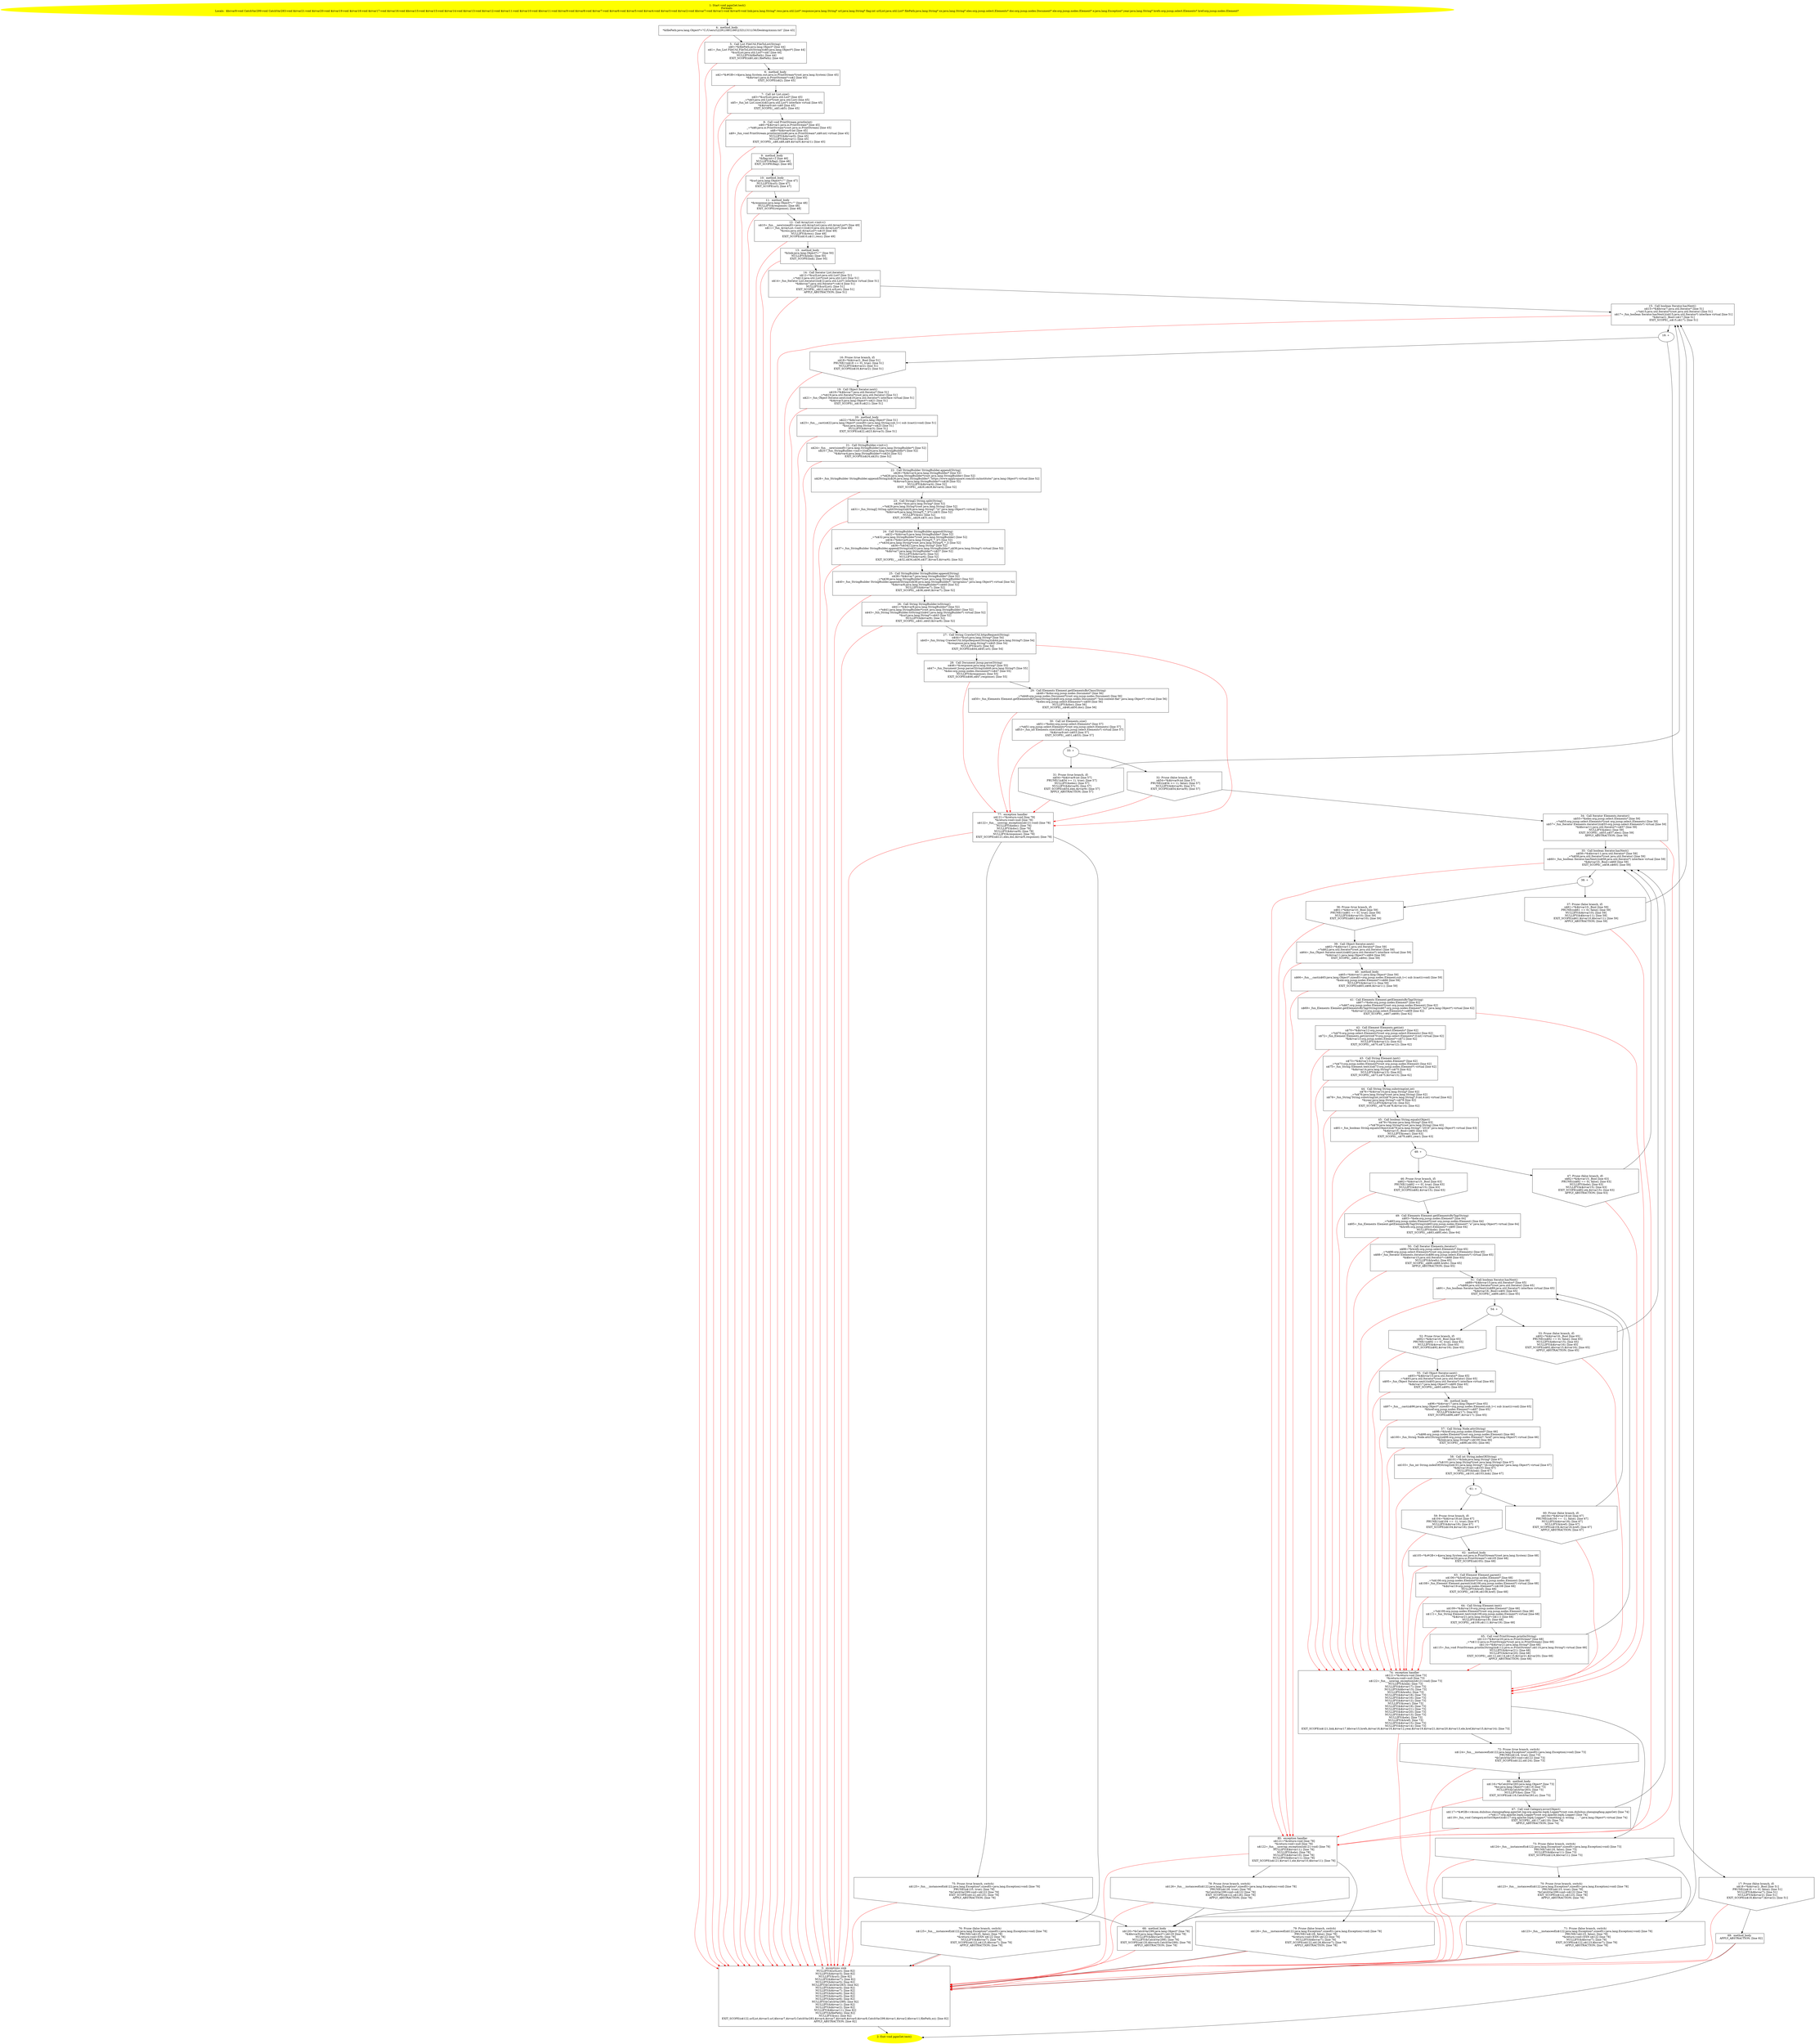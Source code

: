 /* @generated */
digraph cfg {
"com.dulishuo.shenqingfang.pgmGet.test():void.bab3359b21c438870ae4c8105007fd59_1" [label="1: Start void pgmGet.test()\nFormals: \nLocals:  $bcvar9:void CatchVar299:void CatchVar283:void $irvar21:void $irvar20:void $irvar19:void $irvar18:void $irvar17:void $irvar16:void $bcvar15:void $irvar15:void $irvar14:void $irvar13:void $irvar12:void $irvar11:void $irvar10:void $bcvar11:void $irvar9:void $irvar8:void $irvar7:void $irvar6:void $irvar5:void $irvar4:void $irvar3:void $irvar2:void $bcvar7:void $irvar1:void $irvar0:void link:java.lang.String* ress:java.util.List* response:java.lang.String* url:java.lang.String* flag:int urlList:java.util.List* filePath:java.lang.String* xx:java.lang.String* eles:org.jsoup.select.Elements* doc:org.jsoup.nodes.Document* ele:org.jsoup.nodes.Element* e:java.lang.Exception* year:java.lang.String* hrefs:org.jsoup.select.Elements* href:org.jsoup.nodes.Element* \n  " color=yellow style=filled]
	

	 "com.dulishuo.shenqingfang.pgmGet.test():void.bab3359b21c438870ae4c8105007fd59_1" -> "com.dulishuo.shenqingfang.pgmGet.test():void.bab3359b21c438870ae4c8105007fd59_4" ;
"com.dulishuo.shenqingfang.pgmGet.test():void.bab3359b21c438870ae4c8105007fd59_2" [label="2: Exit void pgmGet.test() \n  " color=yellow style=filled]
	

"com.dulishuo.shenqingfang.pgmGet.test():void.bab3359b21c438870ae4c8105007fd59_3" [label="3:  exceptions sink \n   NULLIFY(&urlList); [line 82]\n  NULLIFY(&$irvar3); [line 82]\n  NULLIFY(&url); [line 82]\n  NULLIFY(&$bcvar7); [line 82]\n  NULLIFY(&$irvar5); [line 82]\n  NULLIFY(&CatchVar283); [line 82]\n  NULLIFY(&$irvar4); [line 82]\n  NULLIFY(&$irvar7); [line 82]\n  NULLIFY(&$irvar6); [line 82]\n  NULLIFY(&$irvar0); [line 82]\n  NULLIFY(&$irvar8); [line 82]\n  NULLIFY(&CatchVar299); [line 82]\n  NULLIFY(&$irvar1); [line 82]\n  NULLIFY(&$irvar2); [line 82]\n  NULLIFY(&$bcvar11); [line 82]\n  NULLIFY(&filePath); [line 82]\n  NULLIFY(&xx); [line 82]\n  EXIT_SCOPE(n$122,urlList,$irvar3,url,$bcvar7,$irvar5,CatchVar283,$irvar4,$irvar7,$irvar6,$irvar0,$irvar8,CatchVar299,$irvar1,$irvar2,$bcvar11,filePath,xx); [line 82]\n  APPLY_ABSTRACTION; [line 82]\n " shape="box"]
	

	 "com.dulishuo.shenqingfang.pgmGet.test():void.bab3359b21c438870ae4c8105007fd59_3" -> "com.dulishuo.shenqingfang.pgmGet.test():void.bab3359b21c438870ae4c8105007fd59_2" ;
"com.dulishuo.shenqingfang.pgmGet.test():void.bab3359b21c438870ae4c8105007fd59_4" [label="4:  method_body \n   *&filePath:java.lang.Object*=\"C:/Users/\\\\229\\\\188\\\\186\\\\232\\\\131\\\\156/Desktop/xxxxx.txt\" [line 43]\n " shape="box"]
	

	 "com.dulishuo.shenqingfang.pgmGet.test():void.bab3359b21c438870ae4c8105007fd59_4" -> "com.dulishuo.shenqingfang.pgmGet.test():void.bab3359b21c438870ae4c8105007fd59_5" ;
	 "com.dulishuo.shenqingfang.pgmGet.test():void.bab3359b21c438870ae4c8105007fd59_4" -> "com.dulishuo.shenqingfang.pgmGet.test():void.bab3359b21c438870ae4c8105007fd59_3" [color="red" ];
"com.dulishuo.shenqingfang.pgmGet.test():void.bab3359b21c438870ae4c8105007fd59_5" [label="5:  Call List FileUtil.FileToList(String) \n   n$0=*&filePath:java.lang.Object* [line 44]\n  n$1=_fun_List FileUtil.FileToList(String)(n$0:java.lang.Object*) [line 44]\n  *&urlList:java.util.List*=n$1 [line 44]\n  NULLIFY(&filePath); [line 44]\n  EXIT_SCOPE(n$0,n$1,filePath); [line 44]\n " shape="box"]
	

	 "com.dulishuo.shenqingfang.pgmGet.test():void.bab3359b21c438870ae4c8105007fd59_5" -> "com.dulishuo.shenqingfang.pgmGet.test():void.bab3359b21c438870ae4c8105007fd59_6" ;
	 "com.dulishuo.shenqingfang.pgmGet.test():void.bab3359b21c438870ae4c8105007fd59_5" -> "com.dulishuo.shenqingfang.pgmGet.test():void.bab3359b21c438870ae4c8105007fd59_3" [color="red" ];
"com.dulishuo.shenqingfang.pgmGet.test():void.bab3359b21c438870ae4c8105007fd59_6" [label="6:  method_body \n   n$2=*&#GB<>$java.lang.System.out:java.io.PrintStream*(root java.lang.System) [line 45]\n  *&$irvar1:java.io.PrintStream*=n$2 [line 45]\n  EXIT_SCOPE(n$2); [line 45]\n " shape="box"]
	

	 "com.dulishuo.shenqingfang.pgmGet.test():void.bab3359b21c438870ae4c8105007fd59_6" -> "com.dulishuo.shenqingfang.pgmGet.test():void.bab3359b21c438870ae4c8105007fd59_7" ;
	 "com.dulishuo.shenqingfang.pgmGet.test():void.bab3359b21c438870ae4c8105007fd59_6" -> "com.dulishuo.shenqingfang.pgmGet.test():void.bab3359b21c438870ae4c8105007fd59_3" [color="red" ];
"com.dulishuo.shenqingfang.pgmGet.test():void.bab3359b21c438870ae4c8105007fd59_7" [label="7:  Call int List.size() \n   n$3=*&urlList:java.util.List* [line 45]\n  _=*n$3:java.util.List*(root java.util.List) [line 45]\n  n$5=_fun_int List.size()(n$3:java.util.List*) interface virtual [line 45]\n  *&$irvar0:int=n$5 [line 45]\n  EXIT_SCOPE(_,n$3,n$5); [line 45]\n " shape="box"]
	

	 "com.dulishuo.shenqingfang.pgmGet.test():void.bab3359b21c438870ae4c8105007fd59_7" -> "com.dulishuo.shenqingfang.pgmGet.test():void.bab3359b21c438870ae4c8105007fd59_8" ;
	 "com.dulishuo.shenqingfang.pgmGet.test():void.bab3359b21c438870ae4c8105007fd59_7" -> "com.dulishuo.shenqingfang.pgmGet.test():void.bab3359b21c438870ae4c8105007fd59_3" [color="red" ];
"com.dulishuo.shenqingfang.pgmGet.test():void.bab3359b21c438870ae4c8105007fd59_8" [label="8:  Call void PrintStream.println(int) \n   n$6=*&$irvar1:java.io.PrintStream* [line 45]\n  _=*n$6:java.io.PrintStream*(root java.io.PrintStream) [line 45]\n  n$8=*&$irvar0:int [line 45]\n  n$9=_fun_void PrintStream.println(int)(n$6:java.io.PrintStream*,n$8:int) virtual [line 45]\n  NULLIFY(&$irvar0); [line 45]\n  NULLIFY(&$irvar1); [line 45]\n  EXIT_SCOPE(_,n$6,n$8,n$9,$irvar0,$irvar1); [line 45]\n " shape="box"]
	

	 "com.dulishuo.shenqingfang.pgmGet.test():void.bab3359b21c438870ae4c8105007fd59_8" -> "com.dulishuo.shenqingfang.pgmGet.test():void.bab3359b21c438870ae4c8105007fd59_9" ;
	 "com.dulishuo.shenqingfang.pgmGet.test():void.bab3359b21c438870ae4c8105007fd59_8" -> "com.dulishuo.shenqingfang.pgmGet.test():void.bab3359b21c438870ae4c8105007fd59_3" [color="red" ];
"com.dulishuo.shenqingfang.pgmGet.test():void.bab3359b21c438870ae4c8105007fd59_9" [label="9:  method_body \n   *&flag:int=2 [line 46]\n  NULLIFY(&flag); [line 46]\n  EXIT_SCOPE(flag); [line 46]\n " shape="box"]
	

	 "com.dulishuo.shenqingfang.pgmGet.test():void.bab3359b21c438870ae4c8105007fd59_9" -> "com.dulishuo.shenqingfang.pgmGet.test():void.bab3359b21c438870ae4c8105007fd59_10" ;
	 "com.dulishuo.shenqingfang.pgmGet.test():void.bab3359b21c438870ae4c8105007fd59_9" -> "com.dulishuo.shenqingfang.pgmGet.test():void.bab3359b21c438870ae4c8105007fd59_3" [color="red" ];
"com.dulishuo.shenqingfang.pgmGet.test():void.bab3359b21c438870ae4c8105007fd59_10" [label="10:  method_body \n   *&url:java.lang.Object*=\"\" [line 47]\n  NULLIFY(&url); [line 47]\n  EXIT_SCOPE(url); [line 47]\n " shape="box"]
	

	 "com.dulishuo.shenqingfang.pgmGet.test():void.bab3359b21c438870ae4c8105007fd59_10" -> "com.dulishuo.shenqingfang.pgmGet.test():void.bab3359b21c438870ae4c8105007fd59_11" ;
	 "com.dulishuo.shenqingfang.pgmGet.test():void.bab3359b21c438870ae4c8105007fd59_10" -> "com.dulishuo.shenqingfang.pgmGet.test():void.bab3359b21c438870ae4c8105007fd59_3" [color="red" ];
"com.dulishuo.shenqingfang.pgmGet.test():void.bab3359b21c438870ae4c8105007fd59_11" [label="11:  method_body \n   *&response:java.lang.Object*=\"\" [line 48]\n  NULLIFY(&response); [line 48]\n  EXIT_SCOPE(response); [line 48]\n " shape="box"]
	

	 "com.dulishuo.shenqingfang.pgmGet.test():void.bab3359b21c438870ae4c8105007fd59_11" -> "com.dulishuo.shenqingfang.pgmGet.test():void.bab3359b21c438870ae4c8105007fd59_12" ;
	 "com.dulishuo.shenqingfang.pgmGet.test():void.bab3359b21c438870ae4c8105007fd59_11" -> "com.dulishuo.shenqingfang.pgmGet.test():void.bab3359b21c438870ae4c8105007fd59_3" [color="red" ];
"com.dulishuo.shenqingfang.pgmGet.test():void.bab3359b21c438870ae4c8105007fd59_12" [label="12:  Call ArrayList.<init>() \n   n$10=_fun___new(sizeof(t=java.util.ArrayList):java.util.ArrayList*) [line 49]\n  n$11=_fun_ArrayList.<init>()(n$10:java.util.ArrayList*) [line 49]\n  *&ress:java.util.ArrayList*=n$10 [line 49]\n  NULLIFY(&ress); [line 49]\n  EXIT_SCOPE(n$10,n$11,ress); [line 49]\n " shape="box"]
	

	 "com.dulishuo.shenqingfang.pgmGet.test():void.bab3359b21c438870ae4c8105007fd59_12" -> "com.dulishuo.shenqingfang.pgmGet.test():void.bab3359b21c438870ae4c8105007fd59_13" ;
	 "com.dulishuo.shenqingfang.pgmGet.test():void.bab3359b21c438870ae4c8105007fd59_12" -> "com.dulishuo.shenqingfang.pgmGet.test():void.bab3359b21c438870ae4c8105007fd59_3" [color="red" ];
"com.dulishuo.shenqingfang.pgmGet.test():void.bab3359b21c438870ae4c8105007fd59_13" [label="13:  method_body \n   *&link:java.lang.Object*=\"\" [line 50]\n  NULLIFY(&link); [line 50]\n  EXIT_SCOPE(link); [line 50]\n " shape="box"]
	

	 "com.dulishuo.shenqingfang.pgmGet.test():void.bab3359b21c438870ae4c8105007fd59_13" -> "com.dulishuo.shenqingfang.pgmGet.test():void.bab3359b21c438870ae4c8105007fd59_14" ;
	 "com.dulishuo.shenqingfang.pgmGet.test():void.bab3359b21c438870ae4c8105007fd59_13" -> "com.dulishuo.shenqingfang.pgmGet.test():void.bab3359b21c438870ae4c8105007fd59_3" [color="red" ];
"com.dulishuo.shenqingfang.pgmGet.test():void.bab3359b21c438870ae4c8105007fd59_14" [label="14:  Call Iterator List.iterator() \n   n$12=*&urlList:java.util.List* [line 51]\n  _=*n$12:java.util.List*(root java.util.List) [line 51]\n  n$14=_fun_Iterator List.iterator()(n$12:java.util.List*) interface virtual [line 51]\n  *&$bcvar7:java.util.Iterator*=n$14 [line 51]\n  NULLIFY(&urlList); [line 51]\n  EXIT_SCOPE(_,n$12,n$14,urlList); [line 51]\n  APPLY_ABSTRACTION; [line 51]\n " shape="box"]
	

	 "com.dulishuo.shenqingfang.pgmGet.test():void.bab3359b21c438870ae4c8105007fd59_14" -> "com.dulishuo.shenqingfang.pgmGet.test():void.bab3359b21c438870ae4c8105007fd59_15" ;
	 "com.dulishuo.shenqingfang.pgmGet.test():void.bab3359b21c438870ae4c8105007fd59_14" -> "com.dulishuo.shenqingfang.pgmGet.test():void.bab3359b21c438870ae4c8105007fd59_3" [color="red" ];
"com.dulishuo.shenqingfang.pgmGet.test():void.bab3359b21c438870ae4c8105007fd59_15" [label="15:  Call boolean Iterator.hasNext() \n   n$15=*&$bcvar7:java.util.Iterator* [line 51]\n  _=*n$15:java.util.Iterator*(root java.util.Iterator) [line 51]\n  n$17=_fun_boolean Iterator.hasNext()(n$15:java.util.Iterator*) interface virtual [line 51]\n  *&$irvar2:_Bool=n$17 [line 51]\n  EXIT_SCOPE(_,n$15,n$17); [line 51]\n " shape="box"]
	

	 "com.dulishuo.shenqingfang.pgmGet.test():void.bab3359b21c438870ae4c8105007fd59_15" -> "com.dulishuo.shenqingfang.pgmGet.test():void.bab3359b21c438870ae4c8105007fd59_18" ;
	 "com.dulishuo.shenqingfang.pgmGet.test():void.bab3359b21c438870ae4c8105007fd59_15" -> "com.dulishuo.shenqingfang.pgmGet.test():void.bab3359b21c438870ae4c8105007fd59_3" [color="red" ];
"com.dulishuo.shenqingfang.pgmGet.test():void.bab3359b21c438870ae4c8105007fd59_16" [label="16: Prune (true branch, if) \n   n$18=*&$irvar2:_Bool [line 51]\n  PRUNE(!(n$18 == 0), true); [line 51]\n  NULLIFY(&$irvar2); [line 51]\n  EXIT_SCOPE(n$18,$irvar2); [line 51]\n " shape="invhouse"]
	

	 "com.dulishuo.shenqingfang.pgmGet.test():void.bab3359b21c438870ae4c8105007fd59_16" -> "com.dulishuo.shenqingfang.pgmGet.test():void.bab3359b21c438870ae4c8105007fd59_19" ;
	 "com.dulishuo.shenqingfang.pgmGet.test():void.bab3359b21c438870ae4c8105007fd59_16" -> "com.dulishuo.shenqingfang.pgmGet.test():void.bab3359b21c438870ae4c8105007fd59_3" [color="red" ];
"com.dulishuo.shenqingfang.pgmGet.test():void.bab3359b21c438870ae4c8105007fd59_17" [label="17: Prune (false branch, if) \n   n$18=*&$irvar2:_Bool [line 51]\n  PRUNE((n$18 == 0), false); [line 51]\n  NULLIFY(&$bcvar7); [line 51]\n  NULLIFY(&$irvar2); [line 51]\n  EXIT_SCOPE(n$18,$bcvar7,$irvar2); [line 51]\n " shape="invhouse"]
	

	 "com.dulishuo.shenqingfang.pgmGet.test():void.bab3359b21c438870ae4c8105007fd59_17" -> "com.dulishuo.shenqingfang.pgmGet.test():void.bab3359b21c438870ae4c8105007fd59_69" ;
	 "com.dulishuo.shenqingfang.pgmGet.test():void.bab3359b21c438870ae4c8105007fd59_17" -> "com.dulishuo.shenqingfang.pgmGet.test():void.bab3359b21c438870ae4c8105007fd59_3" [color="red" ];
"com.dulishuo.shenqingfang.pgmGet.test():void.bab3359b21c438870ae4c8105007fd59_18" [label="18: + \n  " ]
	

	 "com.dulishuo.shenqingfang.pgmGet.test():void.bab3359b21c438870ae4c8105007fd59_18" -> "com.dulishuo.shenqingfang.pgmGet.test():void.bab3359b21c438870ae4c8105007fd59_16" ;
	 "com.dulishuo.shenqingfang.pgmGet.test():void.bab3359b21c438870ae4c8105007fd59_18" -> "com.dulishuo.shenqingfang.pgmGet.test():void.bab3359b21c438870ae4c8105007fd59_17" ;
"com.dulishuo.shenqingfang.pgmGet.test():void.bab3359b21c438870ae4c8105007fd59_19" [label="19:  Call Object Iterator.next() \n   n$19=*&$bcvar7:java.util.Iterator* [line 51]\n  _=*n$19:java.util.Iterator*(root java.util.Iterator) [line 51]\n  n$21=_fun_Object Iterator.next()(n$19:java.util.Iterator*) interface virtual [line 51]\n  *&$irvar3:java.lang.Object*=n$21 [line 51]\n  EXIT_SCOPE(_,n$19,n$21); [line 51]\n " shape="box"]
	

	 "com.dulishuo.shenqingfang.pgmGet.test():void.bab3359b21c438870ae4c8105007fd59_19" -> "com.dulishuo.shenqingfang.pgmGet.test():void.bab3359b21c438870ae4c8105007fd59_20" ;
	 "com.dulishuo.shenqingfang.pgmGet.test():void.bab3359b21c438870ae4c8105007fd59_19" -> "com.dulishuo.shenqingfang.pgmGet.test():void.bab3359b21c438870ae4c8105007fd59_3" [color="red" ];
"com.dulishuo.shenqingfang.pgmGet.test():void.bab3359b21c438870ae4c8105007fd59_20" [label="20:  method_body \n   n$22=*&$irvar3:java.lang.Object* [line 51]\n  n$23=_fun___cast(n$22:java.lang.Object*,sizeof(t=java.lang.String;sub_t=( sub )(cast)):void) [line 51]\n  *&xx:java.lang.String*=n$23 [line 51]\n  NULLIFY(&$irvar3); [line 51]\n  EXIT_SCOPE(n$22,n$23,$irvar3); [line 51]\n " shape="box"]
	

	 "com.dulishuo.shenqingfang.pgmGet.test():void.bab3359b21c438870ae4c8105007fd59_20" -> "com.dulishuo.shenqingfang.pgmGet.test():void.bab3359b21c438870ae4c8105007fd59_21" ;
	 "com.dulishuo.shenqingfang.pgmGet.test():void.bab3359b21c438870ae4c8105007fd59_20" -> "com.dulishuo.shenqingfang.pgmGet.test():void.bab3359b21c438870ae4c8105007fd59_3" [color="red" ];
"com.dulishuo.shenqingfang.pgmGet.test():void.bab3359b21c438870ae4c8105007fd59_21" [label="21:  Call StringBuilder.<init>() \n   n$24=_fun___new(sizeof(t=java.lang.StringBuilder):java.lang.StringBuilder*) [line 52]\n  n$25=_fun_StringBuilder.<init>()(n$24:java.lang.StringBuilder*) [line 52]\n  *&$irvar4:java.lang.StringBuilder*=n$24 [line 52]\n  EXIT_SCOPE(n$24,n$25); [line 52]\n " shape="box"]
	

	 "com.dulishuo.shenqingfang.pgmGet.test():void.bab3359b21c438870ae4c8105007fd59_21" -> "com.dulishuo.shenqingfang.pgmGet.test():void.bab3359b21c438870ae4c8105007fd59_22" ;
	 "com.dulishuo.shenqingfang.pgmGet.test():void.bab3359b21c438870ae4c8105007fd59_21" -> "com.dulishuo.shenqingfang.pgmGet.test():void.bab3359b21c438870ae4c8105007fd59_3" [color="red" ];
"com.dulishuo.shenqingfang.pgmGet.test():void.bab3359b21c438870ae4c8105007fd59_22" [label="22:  Call StringBuilder StringBuilder.append(String) \n   n$26=*&$irvar4:java.lang.StringBuilder* [line 52]\n  _=*n$26:java.lang.StringBuilder*(root java.lang.StringBuilder) [line 52]\n  n$28=_fun_StringBuilder StringBuilder.append(String)(n$26:java.lang.StringBuilder*,\"https://www.applysquare.com/zh-cn/institute/\":java.lang.Object*) virtual [line 52]\n  *&$irvar5:java.lang.StringBuilder*=n$28 [line 52]\n  NULLIFY(&$irvar4); [line 52]\n  EXIT_SCOPE(_,n$26,n$28,$irvar4); [line 52]\n " shape="box"]
	

	 "com.dulishuo.shenqingfang.pgmGet.test():void.bab3359b21c438870ae4c8105007fd59_22" -> "com.dulishuo.shenqingfang.pgmGet.test():void.bab3359b21c438870ae4c8105007fd59_23" ;
	 "com.dulishuo.shenqingfang.pgmGet.test():void.bab3359b21c438870ae4c8105007fd59_22" -> "com.dulishuo.shenqingfang.pgmGet.test():void.bab3359b21c438870ae4c8105007fd59_3" [color="red" ];
"com.dulishuo.shenqingfang.pgmGet.test():void.bab3359b21c438870ae4c8105007fd59_23" [label="23:  Call String[] String.split(String) \n   n$29=*&xx:java.lang.String* [line 52]\n  _=*n$29:java.lang.String*(root java.lang.String) [line 52]\n  n$31=_fun_String[] String.split(String)(n$29:java.lang.String*,\"\\\\t\":java.lang.Object*) virtual [line 52]\n  *&$irvar6:java.lang.String*[_*_](*)=n$31 [line 52]\n  NULLIFY(&xx); [line 52]\n  EXIT_SCOPE(_,n$29,n$31,xx); [line 52]\n " shape="box"]
	

	 "com.dulishuo.shenqingfang.pgmGet.test():void.bab3359b21c438870ae4c8105007fd59_23" -> "com.dulishuo.shenqingfang.pgmGet.test():void.bab3359b21c438870ae4c8105007fd59_24" ;
	 "com.dulishuo.shenqingfang.pgmGet.test():void.bab3359b21c438870ae4c8105007fd59_23" -> "com.dulishuo.shenqingfang.pgmGet.test():void.bab3359b21c438870ae4c8105007fd59_3" [color="red" ];
"com.dulishuo.shenqingfang.pgmGet.test():void.bab3359b21c438870ae4c8105007fd59_24" [label="24:  Call StringBuilder StringBuilder.append(String) \n   n$32=*&$irvar5:java.lang.StringBuilder* [line 52]\n  _=*n$32:java.lang.StringBuilder*(root java.lang.StringBuilder) [line 52]\n  n$34=*&$irvar6:java.lang.String*[_*_](*) [line 52]\n  _=*n$34:java.lang.String*(root java.lang.String*[_*_]) [line 52]\n  n$36=*n$34[1]:java.lang.String* [line 52]\n  n$37=_fun_StringBuilder StringBuilder.append(String)(n$32:java.lang.StringBuilder*,n$36:java.lang.String*) virtual [line 52]\n  *&$irvar7:java.lang.StringBuilder*=n$37 [line 52]\n  NULLIFY(&$irvar5); [line 52]\n  NULLIFY(&$irvar6); [line 52]\n  EXIT_SCOPE(_,_,n$32,n$34,n$36,n$37,$irvar5,$irvar6); [line 52]\n " shape="box"]
	

	 "com.dulishuo.shenqingfang.pgmGet.test():void.bab3359b21c438870ae4c8105007fd59_24" -> "com.dulishuo.shenqingfang.pgmGet.test():void.bab3359b21c438870ae4c8105007fd59_25" ;
	 "com.dulishuo.shenqingfang.pgmGet.test():void.bab3359b21c438870ae4c8105007fd59_24" -> "com.dulishuo.shenqingfang.pgmGet.test():void.bab3359b21c438870ae4c8105007fd59_3" [color="red" ];
"com.dulishuo.shenqingfang.pgmGet.test():void.bab3359b21c438870ae4c8105007fd59_25" [label="25:  Call StringBuilder StringBuilder.append(String) \n   n$38=*&$irvar7:java.lang.StringBuilder* [line 52]\n  _=*n$38:java.lang.StringBuilder*(root java.lang.StringBuilder) [line 52]\n  n$40=_fun_StringBuilder StringBuilder.append(String)(n$38:java.lang.StringBuilder*,\"/programs/\":java.lang.Object*) virtual [line 52]\n  *&$irvar8:java.lang.StringBuilder*=n$40 [line 52]\n  NULLIFY(&$irvar7); [line 52]\n  EXIT_SCOPE(_,n$38,n$40,$irvar7); [line 52]\n " shape="box"]
	

	 "com.dulishuo.shenqingfang.pgmGet.test():void.bab3359b21c438870ae4c8105007fd59_25" -> "com.dulishuo.shenqingfang.pgmGet.test():void.bab3359b21c438870ae4c8105007fd59_26" ;
	 "com.dulishuo.shenqingfang.pgmGet.test():void.bab3359b21c438870ae4c8105007fd59_25" -> "com.dulishuo.shenqingfang.pgmGet.test():void.bab3359b21c438870ae4c8105007fd59_3" [color="red" ];
"com.dulishuo.shenqingfang.pgmGet.test():void.bab3359b21c438870ae4c8105007fd59_26" [label="26:  Call String StringBuilder.toString() \n   n$41=*&$irvar8:java.lang.StringBuilder* [line 52]\n  _=*n$41:java.lang.StringBuilder*(root java.lang.StringBuilder) [line 52]\n  n$43=_fun_String StringBuilder.toString()(n$41:java.lang.StringBuilder*) virtual [line 52]\n  *&url:java.lang.String*=n$43 [line 52]\n  NULLIFY(&$irvar8); [line 52]\n  EXIT_SCOPE(_,n$41,n$43,$irvar8); [line 52]\n " shape="box"]
	

	 "com.dulishuo.shenqingfang.pgmGet.test():void.bab3359b21c438870ae4c8105007fd59_26" -> "com.dulishuo.shenqingfang.pgmGet.test():void.bab3359b21c438870ae4c8105007fd59_27" ;
	 "com.dulishuo.shenqingfang.pgmGet.test():void.bab3359b21c438870ae4c8105007fd59_26" -> "com.dulishuo.shenqingfang.pgmGet.test():void.bab3359b21c438870ae4c8105007fd59_3" [color="red" ];
"com.dulishuo.shenqingfang.pgmGet.test():void.bab3359b21c438870ae4c8105007fd59_27" [label="27:  Call String CrawlerUtil.httpsRequest(String) \n   n$44=*&url:java.lang.String* [line 54]\n  n$45=_fun_String CrawlerUtil.httpsRequest(String)(n$44:java.lang.String*) [line 54]\n  *&response:java.lang.String*=n$45 [line 54]\n  NULLIFY(&url); [line 54]\n  EXIT_SCOPE(n$44,n$45,url); [line 54]\n " shape="box"]
	

	 "com.dulishuo.shenqingfang.pgmGet.test():void.bab3359b21c438870ae4c8105007fd59_27" -> "com.dulishuo.shenqingfang.pgmGet.test():void.bab3359b21c438870ae4c8105007fd59_28" ;
	 "com.dulishuo.shenqingfang.pgmGet.test():void.bab3359b21c438870ae4c8105007fd59_27" -> "com.dulishuo.shenqingfang.pgmGet.test():void.bab3359b21c438870ae4c8105007fd59_77" [color="red" ];
"com.dulishuo.shenqingfang.pgmGet.test():void.bab3359b21c438870ae4c8105007fd59_28" [label="28:  Call Document Jsoup.parse(String) \n   n$46=*&response:java.lang.String* [line 55]\n  n$47=_fun_Document Jsoup.parse(String)(n$46:java.lang.String*) [line 55]\n  *&doc:org.jsoup.nodes.Document*=n$47 [line 55]\n  NULLIFY(&response); [line 55]\n  EXIT_SCOPE(n$46,n$47,response); [line 55]\n " shape="box"]
	

	 "com.dulishuo.shenqingfang.pgmGet.test():void.bab3359b21c438870ae4c8105007fd59_28" -> "com.dulishuo.shenqingfang.pgmGet.test():void.bab3359b21c438870ae4c8105007fd59_29" ;
	 "com.dulishuo.shenqingfang.pgmGet.test():void.bab3359b21c438870ae4c8105007fd59_28" -> "com.dulishuo.shenqingfang.pgmGet.test():void.bab3359b21c438870ae4c8105007fd59_77" [color="red" ];
"com.dulishuo.shenqingfang.pgmGet.test():void.bab3359b21c438870ae4c8105007fd59_29" [label="29:  Call Elements Element.getElementsByClass(String) \n   n$48=*&doc:org.jsoup.nodes.Document* [line 56]\n  _=*n$48:org.jsoup.nodes.Document*(root org.jsoup.nodes.Document) [line 56]\n  n$50=_fun_Elements Element.getElementsByClass(String)(n$48:org.jsoup.nodes.Document*,\"box-content-flat\":java.lang.Object*) virtual [line 56]\n  *&eles:org.jsoup.select.Elements*=n$50 [line 56]\n  NULLIFY(&doc); [line 56]\n  EXIT_SCOPE(_,n$48,n$50,doc); [line 56]\n " shape="box"]
	

	 "com.dulishuo.shenqingfang.pgmGet.test():void.bab3359b21c438870ae4c8105007fd59_29" -> "com.dulishuo.shenqingfang.pgmGet.test():void.bab3359b21c438870ae4c8105007fd59_30" ;
	 "com.dulishuo.shenqingfang.pgmGet.test():void.bab3359b21c438870ae4c8105007fd59_29" -> "com.dulishuo.shenqingfang.pgmGet.test():void.bab3359b21c438870ae4c8105007fd59_77" [color="red" ];
"com.dulishuo.shenqingfang.pgmGet.test():void.bab3359b21c438870ae4c8105007fd59_30" [label="30:  Call int Elements.size() \n   n$51=*&eles:org.jsoup.select.Elements* [line 57]\n  _=*n$51:org.jsoup.select.Elements*(root org.jsoup.select.Elements) [line 57]\n  n$53=_fun_int Elements.size()(n$51:org.jsoup.select.Elements*) virtual [line 57]\n  *&$irvar9:int=n$53 [line 57]\n  EXIT_SCOPE(_,n$51,n$53); [line 57]\n " shape="box"]
	

	 "com.dulishuo.shenqingfang.pgmGet.test():void.bab3359b21c438870ae4c8105007fd59_30" -> "com.dulishuo.shenqingfang.pgmGet.test():void.bab3359b21c438870ae4c8105007fd59_33" ;
	 "com.dulishuo.shenqingfang.pgmGet.test():void.bab3359b21c438870ae4c8105007fd59_30" -> "com.dulishuo.shenqingfang.pgmGet.test():void.bab3359b21c438870ae4c8105007fd59_77" [color="red" ];
"com.dulishuo.shenqingfang.pgmGet.test():void.bab3359b21c438870ae4c8105007fd59_31" [label="31: Prune (true branch, if) \n   n$54=*&$irvar9:int [line 57]\n  PRUNE(!(n$54 >= 1), true); [line 57]\n  NULLIFY(&eles); [line 57]\n  NULLIFY(&$irvar9); [line 57]\n  EXIT_SCOPE(n$54,eles,$irvar9); [line 57]\n  APPLY_ABSTRACTION; [line 57]\n " shape="invhouse"]
	

	 "com.dulishuo.shenqingfang.pgmGet.test():void.bab3359b21c438870ae4c8105007fd59_31" -> "com.dulishuo.shenqingfang.pgmGet.test():void.bab3359b21c438870ae4c8105007fd59_15" ;
	 "com.dulishuo.shenqingfang.pgmGet.test():void.bab3359b21c438870ae4c8105007fd59_31" -> "com.dulishuo.shenqingfang.pgmGet.test():void.bab3359b21c438870ae4c8105007fd59_77" [color="red" ];
"com.dulishuo.shenqingfang.pgmGet.test():void.bab3359b21c438870ae4c8105007fd59_32" [label="32: Prune (false branch, if) \n   n$54=*&$irvar9:int [line 57]\n  PRUNE((n$54 >= 1), false); [line 57]\n  NULLIFY(&$irvar9); [line 57]\n  EXIT_SCOPE(n$54,$irvar9); [line 57]\n " shape="invhouse"]
	

	 "com.dulishuo.shenqingfang.pgmGet.test():void.bab3359b21c438870ae4c8105007fd59_32" -> "com.dulishuo.shenqingfang.pgmGet.test():void.bab3359b21c438870ae4c8105007fd59_34" ;
	 "com.dulishuo.shenqingfang.pgmGet.test():void.bab3359b21c438870ae4c8105007fd59_32" -> "com.dulishuo.shenqingfang.pgmGet.test():void.bab3359b21c438870ae4c8105007fd59_77" [color="red" ];
"com.dulishuo.shenqingfang.pgmGet.test():void.bab3359b21c438870ae4c8105007fd59_33" [label="33: + \n  " ]
	

	 "com.dulishuo.shenqingfang.pgmGet.test():void.bab3359b21c438870ae4c8105007fd59_33" -> "com.dulishuo.shenqingfang.pgmGet.test():void.bab3359b21c438870ae4c8105007fd59_31" ;
	 "com.dulishuo.shenqingfang.pgmGet.test():void.bab3359b21c438870ae4c8105007fd59_33" -> "com.dulishuo.shenqingfang.pgmGet.test():void.bab3359b21c438870ae4c8105007fd59_32" ;
"com.dulishuo.shenqingfang.pgmGet.test():void.bab3359b21c438870ae4c8105007fd59_34" [label="34:  Call Iterator Elements.iterator() \n   n$55=*&eles:org.jsoup.select.Elements* [line 59]\n  _=*n$55:org.jsoup.select.Elements*(root org.jsoup.select.Elements) [line 59]\n  n$57=_fun_Iterator Elements.iterator()(n$55:org.jsoup.select.Elements*) virtual [line 59]\n  *&$bcvar11:java.util.Iterator*=n$57 [line 59]\n  NULLIFY(&eles); [line 59]\n  EXIT_SCOPE(_,n$55,n$57,eles); [line 59]\n  APPLY_ABSTRACTION; [line 59]\n " shape="box"]
	

	 "com.dulishuo.shenqingfang.pgmGet.test():void.bab3359b21c438870ae4c8105007fd59_34" -> "com.dulishuo.shenqingfang.pgmGet.test():void.bab3359b21c438870ae4c8105007fd59_35" ;
	 "com.dulishuo.shenqingfang.pgmGet.test():void.bab3359b21c438870ae4c8105007fd59_34" -> "com.dulishuo.shenqingfang.pgmGet.test():void.bab3359b21c438870ae4c8105007fd59_80" [color="red" ];
"com.dulishuo.shenqingfang.pgmGet.test():void.bab3359b21c438870ae4c8105007fd59_35" [label="35:  Call boolean Iterator.hasNext() \n   n$58=*&$bcvar11:java.util.Iterator* [line 59]\n  _=*n$58:java.util.Iterator*(root java.util.Iterator) [line 59]\n  n$60=_fun_boolean Iterator.hasNext()(n$58:java.util.Iterator*) interface virtual [line 59]\n  *&$irvar10:_Bool=n$60 [line 59]\n  EXIT_SCOPE(_,n$58,n$60); [line 59]\n " shape="box"]
	

	 "com.dulishuo.shenqingfang.pgmGet.test():void.bab3359b21c438870ae4c8105007fd59_35" -> "com.dulishuo.shenqingfang.pgmGet.test():void.bab3359b21c438870ae4c8105007fd59_38" ;
	 "com.dulishuo.shenqingfang.pgmGet.test():void.bab3359b21c438870ae4c8105007fd59_35" -> "com.dulishuo.shenqingfang.pgmGet.test():void.bab3359b21c438870ae4c8105007fd59_80" [color="red" ];
"com.dulishuo.shenqingfang.pgmGet.test():void.bab3359b21c438870ae4c8105007fd59_36" [label="36: Prune (true branch, if) \n   n$61=*&$irvar10:_Bool [line 59]\n  PRUNE(!(n$61 == 0), true); [line 59]\n  NULLIFY(&$irvar10); [line 59]\n  EXIT_SCOPE(n$61,$irvar10); [line 59]\n " shape="invhouse"]
	

	 "com.dulishuo.shenqingfang.pgmGet.test():void.bab3359b21c438870ae4c8105007fd59_36" -> "com.dulishuo.shenqingfang.pgmGet.test():void.bab3359b21c438870ae4c8105007fd59_39" ;
	 "com.dulishuo.shenqingfang.pgmGet.test():void.bab3359b21c438870ae4c8105007fd59_36" -> "com.dulishuo.shenqingfang.pgmGet.test():void.bab3359b21c438870ae4c8105007fd59_80" [color="red" ];
"com.dulishuo.shenqingfang.pgmGet.test():void.bab3359b21c438870ae4c8105007fd59_37" [label="37: Prune (false branch, if) \n   n$61=*&$irvar10:_Bool [line 59]\n  PRUNE((n$61 == 0), false); [line 59]\n  NULLIFY(&$irvar10); [line 59]\n  NULLIFY(&$bcvar11); [line 59]\n  EXIT_SCOPE(n$61,$irvar10,$bcvar11); [line 59]\n  APPLY_ABSTRACTION; [line 59]\n " shape="invhouse"]
	

	 "com.dulishuo.shenqingfang.pgmGet.test():void.bab3359b21c438870ae4c8105007fd59_37" -> "com.dulishuo.shenqingfang.pgmGet.test():void.bab3359b21c438870ae4c8105007fd59_15" ;
	 "com.dulishuo.shenqingfang.pgmGet.test():void.bab3359b21c438870ae4c8105007fd59_37" -> "com.dulishuo.shenqingfang.pgmGet.test():void.bab3359b21c438870ae4c8105007fd59_80" [color="red" ];
"com.dulishuo.shenqingfang.pgmGet.test():void.bab3359b21c438870ae4c8105007fd59_38" [label="38: + \n  " ]
	

	 "com.dulishuo.shenqingfang.pgmGet.test():void.bab3359b21c438870ae4c8105007fd59_38" -> "com.dulishuo.shenqingfang.pgmGet.test():void.bab3359b21c438870ae4c8105007fd59_36" ;
	 "com.dulishuo.shenqingfang.pgmGet.test():void.bab3359b21c438870ae4c8105007fd59_38" -> "com.dulishuo.shenqingfang.pgmGet.test():void.bab3359b21c438870ae4c8105007fd59_37" ;
"com.dulishuo.shenqingfang.pgmGet.test():void.bab3359b21c438870ae4c8105007fd59_39" [label="39:  Call Object Iterator.next() \n   n$62=*&$bcvar11:java.util.Iterator* [line 59]\n  _=*n$62:java.util.Iterator*(root java.util.Iterator) [line 59]\n  n$64=_fun_Object Iterator.next()(n$62:java.util.Iterator*) interface virtual [line 59]\n  *&$irvar11:java.lang.Object*=n$64 [line 59]\n  EXIT_SCOPE(_,n$62,n$64); [line 59]\n " shape="box"]
	

	 "com.dulishuo.shenqingfang.pgmGet.test():void.bab3359b21c438870ae4c8105007fd59_39" -> "com.dulishuo.shenqingfang.pgmGet.test():void.bab3359b21c438870ae4c8105007fd59_40" ;
	 "com.dulishuo.shenqingfang.pgmGet.test():void.bab3359b21c438870ae4c8105007fd59_39" -> "com.dulishuo.shenqingfang.pgmGet.test():void.bab3359b21c438870ae4c8105007fd59_80" [color="red" ];
"com.dulishuo.shenqingfang.pgmGet.test():void.bab3359b21c438870ae4c8105007fd59_40" [label="40:  method_body \n   n$65=*&$irvar11:java.lang.Object* [line 59]\n  n$66=_fun___cast(n$65:java.lang.Object*,sizeof(t=org.jsoup.nodes.Element;sub_t=( sub )(cast)):void) [line 59]\n  *&ele:org.jsoup.nodes.Element*=n$66 [line 59]\n  NULLIFY(&$irvar11); [line 59]\n  EXIT_SCOPE(n$65,n$66,$irvar11); [line 59]\n " shape="box"]
	

	 "com.dulishuo.shenqingfang.pgmGet.test():void.bab3359b21c438870ae4c8105007fd59_40" -> "com.dulishuo.shenqingfang.pgmGet.test():void.bab3359b21c438870ae4c8105007fd59_41" ;
	 "com.dulishuo.shenqingfang.pgmGet.test():void.bab3359b21c438870ae4c8105007fd59_40" -> "com.dulishuo.shenqingfang.pgmGet.test():void.bab3359b21c438870ae4c8105007fd59_80" [color="red" ];
"com.dulishuo.shenqingfang.pgmGet.test():void.bab3359b21c438870ae4c8105007fd59_41" [label="41:  Call Elements Element.getElementsByTag(String) \n   n$67=*&ele:org.jsoup.nodes.Element* [line 62]\n  _=*n$67:org.jsoup.nodes.Element*(root org.jsoup.nodes.Element) [line 62]\n  n$69=_fun_Elements Element.getElementsByTag(String)(n$67:org.jsoup.nodes.Element*,\"h2\":java.lang.Object*) virtual [line 62]\n  *&$irvar12:org.jsoup.select.Elements*=n$69 [line 62]\n  EXIT_SCOPE(_,n$67,n$69); [line 62]\n " shape="box"]
	

	 "com.dulishuo.shenqingfang.pgmGet.test():void.bab3359b21c438870ae4c8105007fd59_41" -> "com.dulishuo.shenqingfang.pgmGet.test():void.bab3359b21c438870ae4c8105007fd59_42" ;
	 "com.dulishuo.shenqingfang.pgmGet.test():void.bab3359b21c438870ae4c8105007fd59_41" -> "com.dulishuo.shenqingfang.pgmGet.test():void.bab3359b21c438870ae4c8105007fd59_74" [color="red" ];
"com.dulishuo.shenqingfang.pgmGet.test():void.bab3359b21c438870ae4c8105007fd59_42" [label="42:  Call Element Elements.get(int) \n   n$70=*&$irvar12:org.jsoup.select.Elements* [line 62]\n  _=*n$70:org.jsoup.select.Elements*(root org.jsoup.select.Elements) [line 62]\n  n$72=_fun_Element Elements.get(int)(n$70:org.jsoup.select.Elements*,0:int) virtual [line 62]\n  *&$irvar13:org.jsoup.nodes.Element*=n$72 [line 62]\n  NULLIFY(&$irvar12); [line 62]\n  EXIT_SCOPE(_,n$70,n$72,$irvar12); [line 62]\n " shape="box"]
	

	 "com.dulishuo.shenqingfang.pgmGet.test():void.bab3359b21c438870ae4c8105007fd59_42" -> "com.dulishuo.shenqingfang.pgmGet.test():void.bab3359b21c438870ae4c8105007fd59_43" ;
	 "com.dulishuo.shenqingfang.pgmGet.test():void.bab3359b21c438870ae4c8105007fd59_42" -> "com.dulishuo.shenqingfang.pgmGet.test():void.bab3359b21c438870ae4c8105007fd59_74" [color="red" ];
"com.dulishuo.shenqingfang.pgmGet.test():void.bab3359b21c438870ae4c8105007fd59_43" [label="43:  Call String Element.text() \n   n$73=*&$irvar13:org.jsoup.nodes.Element* [line 62]\n  _=*n$73:org.jsoup.nodes.Element*(root org.jsoup.nodes.Element) [line 62]\n  n$75=_fun_String Element.text()(n$73:org.jsoup.nodes.Element*) virtual [line 62]\n  *&$irvar14:java.lang.String*=n$75 [line 62]\n  NULLIFY(&$irvar13); [line 62]\n  EXIT_SCOPE(_,n$73,n$75,$irvar13); [line 62]\n " shape="box"]
	

	 "com.dulishuo.shenqingfang.pgmGet.test():void.bab3359b21c438870ae4c8105007fd59_43" -> "com.dulishuo.shenqingfang.pgmGet.test():void.bab3359b21c438870ae4c8105007fd59_44" ;
	 "com.dulishuo.shenqingfang.pgmGet.test():void.bab3359b21c438870ae4c8105007fd59_43" -> "com.dulishuo.shenqingfang.pgmGet.test():void.bab3359b21c438870ae4c8105007fd59_74" [color="red" ];
"com.dulishuo.shenqingfang.pgmGet.test():void.bab3359b21c438870ae4c8105007fd59_44" [label="44:  Call String String.substring(int,int) \n   n$76=*&$irvar14:java.lang.String* [line 62]\n  _=*n$76:java.lang.String*(root java.lang.String) [line 62]\n  n$78=_fun_String String.substring(int,int)(n$76:java.lang.String*,0:int,4:int) virtual [line 62]\n  *&year:java.lang.String*=n$78 [line 62]\n  NULLIFY(&$irvar14); [line 62]\n  EXIT_SCOPE(_,n$76,n$78,$irvar14); [line 62]\n " shape="box"]
	

	 "com.dulishuo.shenqingfang.pgmGet.test():void.bab3359b21c438870ae4c8105007fd59_44" -> "com.dulishuo.shenqingfang.pgmGet.test():void.bab3359b21c438870ae4c8105007fd59_45" ;
	 "com.dulishuo.shenqingfang.pgmGet.test():void.bab3359b21c438870ae4c8105007fd59_44" -> "com.dulishuo.shenqingfang.pgmGet.test():void.bab3359b21c438870ae4c8105007fd59_74" [color="red" ];
"com.dulishuo.shenqingfang.pgmGet.test():void.bab3359b21c438870ae4c8105007fd59_45" [label="45:  Call boolean String.equals(Object) \n   n$79=*&year:java.lang.String* [line 63]\n  _=*n$79:java.lang.String*(root java.lang.String) [line 63]\n  n$81=_fun_boolean String.equals(Object)(n$79:java.lang.String*,\"2016\":java.lang.Object*) virtual [line 63]\n  *&$irvar15:_Bool=n$81 [line 63]\n  NULLIFY(&year); [line 63]\n  EXIT_SCOPE(_,n$79,n$81,year); [line 63]\n " shape="box"]
	

	 "com.dulishuo.shenqingfang.pgmGet.test():void.bab3359b21c438870ae4c8105007fd59_45" -> "com.dulishuo.shenqingfang.pgmGet.test():void.bab3359b21c438870ae4c8105007fd59_48" ;
	 "com.dulishuo.shenqingfang.pgmGet.test():void.bab3359b21c438870ae4c8105007fd59_45" -> "com.dulishuo.shenqingfang.pgmGet.test():void.bab3359b21c438870ae4c8105007fd59_74" [color="red" ];
"com.dulishuo.shenqingfang.pgmGet.test():void.bab3359b21c438870ae4c8105007fd59_46" [label="46: Prune (true branch, if) \n   n$82=*&$irvar15:_Bool [line 63]\n  PRUNE(!(n$82 == 0), true); [line 63]\n  NULLIFY(&$irvar15); [line 63]\n  EXIT_SCOPE(n$82,$irvar15); [line 63]\n " shape="invhouse"]
	

	 "com.dulishuo.shenqingfang.pgmGet.test():void.bab3359b21c438870ae4c8105007fd59_46" -> "com.dulishuo.shenqingfang.pgmGet.test():void.bab3359b21c438870ae4c8105007fd59_49" ;
	 "com.dulishuo.shenqingfang.pgmGet.test():void.bab3359b21c438870ae4c8105007fd59_46" -> "com.dulishuo.shenqingfang.pgmGet.test():void.bab3359b21c438870ae4c8105007fd59_74" [color="red" ];
"com.dulishuo.shenqingfang.pgmGet.test():void.bab3359b21c438870ae4c8105007fd59_47" [label="47: Prune (false branch, if) \n   n$82=*&$irvar15:_Bool [line 63]\n  PRUNE((n$82 == 0), false); [line 63]\n  NULLIFY(&ele); [line 63]\n  NULLIFY(&$irvar15); [line 63]\n  EXIT_SCOPE(n$82,ele,$irvar15); [line 63]\n  APPLY_ABSTRACTION; [line 63]\n " shape="invhouse"]
	

	 "com.dulishuo.shenqingfang.pgmGet.test():void.bab3359b21c438870ae4c8105007fd59_47" -> "com.dulishuo.shenqingfang.pgmGet.test():void.bab3359b21c438870ae4c8105007fd59_35" ;
	 "com.dulishuo.shenqingfang.pgmGet.test():void.bab3359b21c438870ae4c8105007fd59_47" -> "com.dulishuo.shenqingfang.pgmGet.test():void.bab3359b21c438870ae4c8105007fd59_74" [color="red" ];
"com.dulishuo.shenqingfang.pgmGet.test():void.bab3359b21c438870ae4c8105007fd59_48" [label="48: + \n  " ]
	

	 "com.dulishuo.shenqingfang.pgmGet.test():void.bab3359b21c438870ae4c8105007fd59_48" -> "com.dulishuo.shenqingfang.pgmGet.test():void.bab3359b21c438870ae4c8105007fd59_46" ;
	 "com.dulishuo.shenqingfang.pgmGet.test():void.bab3359b21c438870ae4c8105007fd59_48" -> "com.dulishuo.shenqingfang.pgmGet.test():void.bab3359b21c438870ae4c8105007fd59_47" ;
"com.dulishuo.shenqingfang.pgmGet.test():void.bab3359b21c438870ae4c8105007fd59_49" [label="49:  Call Elements Element.getElementsByTag(String) \n   n$83=*&ele:org.jsoup.nodes.Element* [line 64]\n  _=*n$83:org.jsoup.nodes.Element*(root org.jsoup.nodes.Element) [line 64]\n  n$85=_fun_Elements Element.getElementsByTag(String)(n$83:org.jsoup.nodes.Element*,\"a\":java.lang.Object*) virtual [line 64]\n  *&hrefs:org.jsoup.select.Elements*=n$85 [line 64]\n  NULLIFY(&ele); [line 64]\n  EXIT_SCOPE(_,n$83,n$85,ele); [line 64]\n " shape="box"]
	

	 "com.dulishuo.shenqingfang.pgmGet.test():void.bab3359b21c438870ae4c8105007fd59_49" -> "com.dulishuo.shenqingfang.pgmGet.test():void.bab3359b21c438870ae4c8105007fd59_50" ;
	 "com.dulishuo.shenqingfang.pgmGet.test():void.bab3359b21c438870ae4c8105007fd59_49" -> "com.dulishuo.shenqingfang.pgmGet.test():void.bab3359b21c438870ae4c8105007fd59_74" [color="red" ];
"com.dulishuo.shenqingfang.pgmGet.test():void.bab3359b21c438870ae4c8105007fd59_50" [label="50:  Call Iterator Elements.iterator() \n   n$86=*&hrefs:org.jsoup.select.Elements* [line 65]\n  _=*n$86:org.jsoup.select.Elements*(root org.jsoup.select.Elements) [line 65]\n  n$88=_fun_Iterator Elements.iterator()(n$86:org.jsoup.select.Elements*) virtual [line 65]\n  *&$bcvar15:java.util.Iterator*=n$88 [line 65]\n  NULLIFY(&hrefs); [line 65]\n  EXIT_SCOPE(_,n$86,n$88,hrefs); [line 65]\n  APPLY_ABSTRACTION; [line 65]\n " shape="box"]
	

	 "com.dulishuo.shenqingfang.pgmGet.test():void.bab3359b21c438870ae4c8105007fd59_50" -> "com.dulishuo.shenqingfang.pgmGet.test():void.bab3359b21c438870ae4c8105007fd59_51" ;
	 "com.dulishuo.shenqingfang.pgmGet.test():void.bab3359b21c438870ae4c8105007fd59_50" -> "com.dulishuo.shenqingfang.pgmGet.test():void.bab3359b21c438870ae4c8105007fd59_74" [color="red" ];
"com.dulishuo.shenqingfang.pgmGet.test():void.bab3359b21c438870ae4c8105007fd59_51" [label="51:  Call boolean Iterator.hasNext() \n   n$89=*&$bcvar15:java.util.Iterator* [line 65]\n  _=*n$89:java.util.Iterator*(root java.util.Iterator) [line 65]\n  n$91=_fun_boolean Iterator.hasNext()(n$89:java.util.Iterator*) interface virtual [line 65]\n  *&$irvar16:_Bool=n$91 [line 65]\n  EXIT_SCOPE(_,n$89,n$91); [line 65]\n " shape="box"]
	

	 "com.dulishuo.shenqingfang.pgmGet.test():void.bab3359b21c438870ae4c8105007fd59_51" -> "com.dulishuo.shenqingfang.pgmGet.test():void.bab3359b21c438870ae4c8105007fd59_54" ;
	 "com.dulishuo.shenqingfang.pgmGet.test():void.bab3359b21c438870ae4c8105007fd59_51" -> "com.dulishuo.shenqingfang.pgmGet.test():void.bab3359b21c438870ae4c8105007fd59_74" [color="red" ];
"com.dulishuo.shenqingfang.pgmGet.test():void.bab3359b21c438870ae4c8105007fd59_52" [label="52: Prune (true branch, if) \n   n$92=*&$irvar16:_Bool [line 65]\n  PRUNE(!(n$92 == 0), true); [line 65]\n  NULLIFY(&$irvar16); [line 65]\n  EXIT_SCOPE(n$92,$irvar16); [line 65]\n " shape="invhouse"]
	

	 "com.dulishuo.shenqingfang.pgmGet.test():void.bab3359b21c438870ae4c8105007fd59_52" -> "com.dulishuo.shenqingfang.pgmGet.test():void.bab3359b21c438870ae4c8105007fd59_55" ;
	 "com.dulishuo.shenqingfang.pgmGet.test():void.bab3359b21c438870ae4c8105007fd59_52" -> "com.dulishuo.shenqingfang.pgmGet.test():void.bab3359b21c438870ae4c8105007fd59_74" [color="red" ];
"com.dulishuo.shenqingfang.pgmGet.test():void.bab3359b21c438870ae4c8105007fd59_53" [label="53: Prune (false branch, if) \n   n$92=*&$irvar16:_Bool [line 65]\n  PRUNE((n$92 == 0), false); [line 65]\n  NULLIFY(&$bcvar15); [line 65]\n  NULLIFY(&$irvar16); [line 65]\n  EXIT_SCOPE(n$92,$bcvar15,$irvar16); [line 65]\n  APPLY_ABSTRACTION; [line 65]\n " shape="invhouse"]
	

	 "com.dulishuo.shenqingfang.pgmGet.test():void.bab3359b21c438870ae4c8105007fd59_53" -> "com.dulishuo.shenqingfang.pgmGet.test():void.bab3359b21c438870ae4c8105007fd59_35" ;
	 "com.dulishuo.shenqingfang.pgmGet.test():void.bab3359b21c438870ae4c8105007fd59_53" -> "com.dulishuo.shenqingfang.pgmGet.test():void.bab3359b21c438870ae4c8105007fd59_74" [color="red" ];
"com.dulishuo.shenqingfang.pgmGet.test():void.bab3359b21c438870ae4c8105007fd59_54" [label="54: + \n  " ]
	

	 "com.dulishuo.shenqingfang.pgmGet.test():void.bab3359b21c438870ae4c8105007fd59_54" -> "com.dulishuo.shenqingfang.pgmGet.test():void.bab3359b21c438870ae4c8105007fd59_52" ;
	 "com.dulishuo.shenqingfang.pgmGet.test():void.bab3359b21c438870ae4c8105007fd59_54" -> "com.dulishuo.shenqingfang.pgmGet.test():void.bab3359b21c438870ae4c8105007fd59_53" ;
"com.dulishuo.shenqingfang.pgmGet.test():void.bab3359b21c438870ae4c8105007fd59_55" [label="55:  Call Object Iterator.next() \n   n$93=*&$bcvar15:java.util.Iterator* [line 65]\n  _=*n$93:java.util.Iterator*(root java.util.Iterator) [line 65]\n  n$95=_fun_Object Iterator.next()(n$93:java.util.Iterator*) interface virtual [line 65]\n  *&$irvar17:java.lang.Object*=n$95 [line 65]\n  EXIT_SCOPE(_,n$93,n$95); [line 65]\n " shape="box"]
	

	 "com.dulishuo.shenqingfang.pgmGet.test():void.bab3359b21c438870ae4c8105007fd59_55" -> "com.dulishuo.shenqingfang.pgmGet.test():void.bab3359b21c438870ae4c8105007fd59_56" ;
	 "com.dulishuo.shenqingfang.pgmGet.test():void.bab3359b21c438870ae4c8105007fd59_55" -> "com.dulishuo.shenqingfang.pgmGet.test():void.bab3359b21c438870ae4c8105007fd59_74" [color="red" ];
"com.dulishuo.shenqingfang.pgmGet.test():void.bab3359b21c438870ae4c8105007fd59_56" [label="56:  method_body \n   n$96=*&$irvar17:java.lang.Object* [line 65]\n  n$97=_fun___cast(n$96:java.lang.Object*,sizeof(t=org.jsoup.nodes.Element;sub_t=( sub )(cast)):void) [line 65]\n  *&href:org.jsoup.nodes.Element*=n$97 [line 65]\n  NULLIFY(&$irvar17); [line 65]\n  EXIT_SCOPE(n$96,n$97,$irvar17); [line 65]\n " shape="box"]
	

	 "com.dulishuo.shenqingfang.pgmGet.test():void.bab3359b21c438870ae4c8105007fd59_56" -> "com.dulishuo.shenqingfang.pgmGet.test():void.bab3359b21c438870ae4c8105007fd59_57" ;
	 "com.dulishuo.shenqingfang.pgmGet.test():void.bab3359b21c438870ae4c8105007fd59_56" -> "com.dulishuo.shenqingfang.pgmGet.test():void.bab3359b21c438870ae4c8105007fd59_74" [color="red" ];
"com.dulishuo.shenqingfang.pgmGet.test():void.bab3359b21c438870ae4c8105007fd59_57" [label="57:  Call String Node.attr(String) \n   n$98=*&href:org.jsoup.nodes.Element* [line 66]\n  _=*n$98:org.jsoup.nodes.Element*(root org.jsoup.nodes.Element) [line 66]\n  n$100=_fun_String Node.attr(String)(n$98:org.jsoup.nodes.Element*,\"href\":java.lang.Object*) virtual [line 66]\n  *&link:java.lang.String*=n$100 [line 66]\n  EXIT_SCOPE(_,n$98,n$100); [line 66]\n " shape="box"]
	

	 "com.dulishuo.shenqingfang.pgmGet.test():void.bab3359b21c438870ae4c8105007fd59_57" -> "com.dulishuo.shenqingfang.pgmGet.test():void.bab3359b21c438870ae4c8105007fd59_58" ;
	 "com.dulishuo.shenqingfang.pgmGet.test():void.bab3359b21c438870ae4c8105007fd59_57" -> "com.dulishuo.shenqingfang.pgmGet.test():void.bab3359b21c438870ae4c8105007fd59_74" [color="red" ];
"com.dulishuo.shenqingfang.pgmGet.test():void.bab3359b21c438870ae4c8105007fd59_58" [label="58:  Call int String.indexOf(String) \n   n$101=*&link:java.lang.String* [line 67]\n  _=*n$101:java.lang.String*(root java.lang.String) [line 67]\n  n$103=_fun_int String.indexOf(String)(n$101:java.lang.String*,\"zh-cn/program\":java.lang.Object*) virtual [line 67]\n  *&$irvar18:int=n$103 [line 67]\n  NULLIFY(&link); [line 67]\n  EXIT_SCOPE(_,n$101,n$103,link); [line 67]\n " shape="box"]
	

	 "com.dulishuo.shenqingfang.pgmGet.test():void.bab3359b21c438870ae4c8105007fd59_58" -> "com.dulishuo.shenqingfang.pgmGet.test():void.bab3359b21c438870ae4c8105007fd59_61" ;
	 "com.dulishuo.shenqingfang.pgmGet.test():void.bab3359b21c438870ae4c8105007fd59_58" -> "com.dulishuo.shenqingfang.pgmGet.test():void.bab3359b21c438870ae4c8105007fd59_74" [color="red" ];
"com.dulishuo.shenqingfang.pgmGet.test():void.bab3359b21c438870ae4c8105007fd59_59" [label="59: Prune (true branch, if) \n   n$104=*&$irvar18:int [line 67]\n  PRUNE(!(n$104 == -1), true); [line 67]\n  NULLIFY(&$irvar18); [line 67]\n  EXIT_SCOPE(n$104,$irvar18); [line 67]\n " shape="invhouse"]
	

	 "com.dulishuo.shenqingfang.pgmGet.test():void.bab3359b21c438870ae4c8105007fd59_59" -> "com.dulishuo.shenqingfang.pgmGet.test():void.bab3359b21c438870ae4c8105007fd59_62" ;
	 "com.dulishuo.shenqingfang.pgmGet.test():void.bab3359b21c438870ae4c8105007fd59_59" -> "com.dulishuo.shenqingfang.pgmGet.test():void.bab3359b21c438870ae4c8105007fd59_74" [color="red" ];
"com.dulishuo.shenqingfang.pgmGet.test():void.bab3359b21c438870ae4c8105007fd59_60" [label="60: Prune (false branch, if) \n   n$104=*&$irvar18:int [line 67]\n  PRUNE((n$104 == -1), false); [line 67]\n  NULLIFY(&$irvar18); [line 67]\n  NULLIFY(&href); [line 67]\n  EXIT_SCOPE(n$104,$irvar18,href); [line 67]\n  APPLY_ABSTRACTION; [line 67]\n " shape="invhouse"]
	

	 "com.dulishuo.shenqingfang.pgmGet.test():void.bab3359b21c438870ae4c8105007fd59_60" -> "com.dulishuo.shenqingfang.pgmGet.test():void.bab3359b21c438870ae4c8105007fd59_51" ;
	 "com.dulishuo.shenqingfang.pgmGet.test():void.bab3359b21c438870ae4c8105007fd59_60" -> "com.dulishuo.shenqingfang.pgmGet.test():void.bab3359b21c438870ae4c8105007fd59_74" [color="red" ];
"com.dulishuo.shenqingfang.pgmGet.test():void.bab3359b21c438870ae4c8105007fd59_61" [label="61: + \n  " ]
	

	 "com.dulishuo.shenqingfang.pgmGet.test():void.bab3359b21c438870ae4c8105007fd59_61" -> "com.dulishuo.shenqingfang.pgmGet.test():void.bab3359b21c438870ae4c8105007fd59_59" ;
	 "com.dulishuo.shenqingfang.pgmGet.test():void.bab3359b21c438870ae4c8105007fd59_61" -> "com.dulishuo.shenqingfang.pgmGet.test():void.bab3359b21c438870ae4c8105007fd59_60" ;
"com.dulishuo.shenqingfang.pgmGet.test():void.bab3359b21c438870ae4c8105007fd59_62" [label="62:  method_body \n   n$105=*&#GB<>$java.lang.System.out:java.io.PrintStream*(root java.lang.System) [line 68]\n  *&$irvar20:java.io.PrintStream*=n$105 [line 68]\n  EXIT_SCOPE(n$105); [line 68]\n " shape="box"]
	

	 "com.dulishuo.shenqingfang.pgmGet.test():void.bab3359b21c438870ae4c8105007fd59_62" -> "com.dulishuo.shenqingfang.pgmGet.test():void.bab3359b21c438870ae4c8105007fd59_63" ;
	 "com.dulishuo.shenqingfang.pgmGet.test():void.bab3359b21c438870ae4c8105007fd59_62" -> "com.dulishuo.shenqingfang.pgmGet.test():void.bab3359b21c438870ae4c8105007fd59_74" [color="red" ];
"com.dulishuo.shenqingfang.pgmGet.test():void.bab3359b21c438870ae4c8105007fd59_63" [label="63:  Call Element Element.parent() \n   n$106=*&href:org.jsoup.nodes.Element* [line 68]\n  _=*n$106:org.jsoup.nodes.Element*(root org.jsoup.nodes.Element) [line 68]\n  n$108=_fun_Element Element.parent()(n$106:org.jsoup.nodes.Element*) virtual [line 68]\n  *&$irvar19:org.jsoup.nodes.Element*=n$108 [line 68]\n  NULLIFY(&href); [line 68]\n  EXIT_SCOPE(_,n$106,n$108,href); [line 68]\n " shape="box"]
	

	 "com.dulishuo.shenqingfang.pgmGet.test():void.bab3359b21c438870ae4c8105007fd59_63" -> "com.dulishuo.shenqingfang.pgmGet.test():void.bab3359b21c438870ae4c8105007fd59_64" ;
	 "com.dulishuo.shenqingfang.pgmGet.test():void.bab3359b21c438870ae4c8105007fd59_63" -> "com.dulishuo.shenqingfang.pgmGet.test():void.bab3359b21c438870ae4c8105007fd59_74" [color="red" ];
"com.dulishuo.shenqingfang.pgmGet.test():void.bab3359b21c438870ae4c8105007fd59_64" [label="64:  Call String Element.text() \n   n$109=*&$irvar19:org.jsoup.nodes.Element* [line 68]\n  _=*n$109:org.jsoup.nodes.Element*(root org.jsoup.nodes.Element) [line 68]\n  n$111=_fun_String Element.text()(n$109:org.jsoup.nodes.Element*) virtual [line 68]\n  *&$irvar21:java.lang.String*=n$111 [line 68]\n  NULLIFY(&$irvar19); [line 68]\n  EXIT_SCOPE(_,n$109,n$111,$irvar19); [line 68]\n " shape="box"]
	

	 "com.dulishuo.shenqingfang.pgmGet.test():void.bab3359b21c438870ae4c8105007fd59_64" -> "com.dulishuo.shenqingfang.pgmGet.test():void.bab3359b21c438870ae4c8105007fd59_65" ;
	 "com.dulishuo.shenqingfang.pgmGet.test():void.bab3359b21c438870ae4c8105007fd59_64" -> "com.dulishuo.shenqingfang.pgmGet.test():void.bab3359b21c438870ae4c8105007fd59_74" [color="red" ];
"com.dulishuo.shenqingfang.pgmGet.test():void.bab3359b21c438870ae4c8105007fd59_65" [label="65:  Call void PrintStream.println(String) \n   n$112=*&$irvar20:java.io.PrintStream* [line 68]\n  _=*n$112:java.io.PrintStream*(root java.io.PrintStream) [line 68]\n  n$114=*&$irvar21:java.lang.String* [line 68]\n  n$115=_fun_void PrintStream.println(String)(n$112:java.io.PrintStream*,n$114:java.lang.String*) virtual [line 68]\n  NULLIFY(&$irvar21); [line 68]\n  NULLIFY(&$irvar20); [line 68]\n  EXIT_SCOPE(_,n$112,n$114,n$115,$irvar21,$irvar20); [line 68]\n  APPLY_ABSTRACTION; [line 68]\n " shape="box"]
	

	 "com.dulishuo.shenqingfang.pgmGet.test():void.bab3359b21c438870ae4c8105007fd59_65" -> "com.dulishuo.shenqingfang.pgmGet.test():void.bab3359b21c438870ae4c8105007fd59_51" ;
	 "com.dulishuo.shenqingfang.pgmGet.test():void.bab3359b21c438870ae4c8105007fd59_65" -> "com.dulishuo.shenqingfang.pgmGet.test():void.bab3359b21c438870ae4c8105007fd59_74" [color="red" ];
"com.dulishuo.shenqingfang.pgmGet.test():void.bab3359b21c438870ae4c8105007fd59_66" [label="66:  method_body \n   n$116=*&CatchVar283:java.lang.Object* [line 73]\n  *&e:java.lang.Object*=n$116 [line 73]\n  NULLIFY(&CatchVar283); [line 73]\n  NULLIFY(&e); [line 73]\n  EXIT_SCOPE(n$116,CatchVar283,e); [line 73]\n " shape="box"]
	

	 "com.dulishuo.shenqingfang.pgmGet.test():void.bab3359b21c438870ae4c8105007fd59_66" -> "com.dulishuo.shenqingfang.pgmGet.test():void.bab3359b21c438870ae4c8105007fd59_67" ;
	 "com.dulishuo.shenqingfang.pgmGet.test():void.bab3359b21c438870ae4c8105007fd59_66" -> "com.dulishuo.shenqingfang.pgmGet.test():void.bab3359b21c438870ae4c8105007fd59_80" [color="red" ];
"com.dulishuo.shenqingfang.pgmGet.test():void.bab3359b21c438870ae4c8105007fd59_67" [label="67:  Call void Category.error(Object) \n   n$117=*&#GB<>$com.dulishuo.shenqingfang.pgmGet.log:org.apache.log4j.Logger*(root com.dulishuo.shenqingfang.pgmGet) [line 74]\n  _=*n$117:org.apache.log4j.Logger*(root org.apache.log4j.Logger) [line 74]\n  n$119=_fun_void Category.error(Object)(n$117:org.apache.log4j.Logger*,\"something is wrong . . . \":java.lang.Object*) virtual [line 74]\n  EXIT_SCOPE(_,n$117,n$119); [line 74]\n  APPLY_ABSTRACTION; [line 74]\n " shape="box"]
	

	 "com.dulishuo.shenqingfang.pgmGet.test():void.bab3359b21c438870ae4c8105007fd59_67" -> "com.dulishuo.shenqingfang.pgmGet.test():void.bab3359b21c438870ae4c8105007fd59_35" ;
	 "com.dulishuo.shenqingfang.pgmGet.test():void.bab3359b21c438870ae4c8105007fd59_67" -> "com.dulishuo.shenqingfang.pgmGet.test():void.bab3359b21c438870ae4c8105007fd59_80" [color="red" ];
"com.dulishuo.shenqingfang.pgmGet.test():void.bab3359b21c438870ae4c8105007fd59_68" [label="68:  method_body \n   n$120=*&CatchVar299:java.lang.Object* [line 78]\n  *&$bcvar9:java.lang.Object*=n$120 [line 78]\n  NULLIFY(&$bcvar9); [line 78]\n  NULLIFY(&CatchVar299); [line 78]\n  EXIT_SCOPE(n$120,$bcvar9,CatchVar299); [line 78]\n  APPLY_ABSTRACTION; [line 78]\n " shape="box"]
	

	 "com.dulishuo.shenqingfang.pgmGet.test():void.bab3359b21c438870ae4c8105007fd59_68" -> "com.dulishuo.shenqingfang.pgmGet.test():void.bab3359b21c438870ae4c8105007fd59_15" ;
	 "com.dulishuo.shenqingfang.pgmGet.test():void.bab3359b21c438870ae4c8105007fd59_68" -> "com.dulishuo.shenqingfang.pgmGet.test():void.bab3359b21c438870ae4c8105007fd59_3" [color="red" ];
"com.dulishuo.shenqingfang.pgmGet.test():void.bab3359b21c438870ae4c8105007fd59_69" [label="69:  method_body \n   APPLY_ABSTRACTION; [line 82]\n " shape="box"]
	

	 "com.dulishuo.shenqingfang.pgmGet.test():void.bab3359b21c438870ae4c8105007fd59_69" -> "com.dulishuo.shenqingfang.pgmGet.test():void.bab3359b21c438870ae4c8105007fd59_2" ;
	 "com.dulishuo.shenqingfang.pgmGet.test():void.bab3359b21c438870ae4c8105007fd59_69" -> "com.dulishuo.shenqingfang.pgmGet.test():void.bab3359b21c438870ae4c8105007fd59_3" [color="red" ];
"com.dulishuo.shenqingfang.pgmGet.test():void.bab3359b21c438870ae4c8105007fd59_70" [label="70: Prune (true branch, switch) \n   n$123=_fun___instanceof(n$122:java.lang.Exception*,sizeof(t=java.lang.Exception):void) [line 78]\n  PRUNE(n$123, true); [line 78]\n  *&CatchVar299:void=n$122 [line 78]\n  EXIT_SCOPE(n$122,n$123); [line 78]\n  APPLY_ABSTRACTION; [line 78]\n " shape="invhouse"]
	

	 "com.dulishuo.shenqingfang.pgmGet.test():void.bab3359b21c438870ae4c8105007fd59_70" -> "com.dulishuo.shenqingfang.pgmGet.test():void.bab3359b21c438870ae4c8105007fd59_68" ;
	 "com.dulishuo.shenqingfang.pgmGet.test():void.bab3359b21c438870ae4c8105007fd59_70" -> "com.dulishuo.shenqingfang.pgmGet.test():void.bab3359b21c438870ae4c8105007fd59_3" [color="red" ];
"com.dulishuo.shenqingfang.pgmGet.test():void.bab3359b21c438870ae4c8105007fd59_71" [label="71: Prune (false branch, switch) \n   n$123=_fun___instanceof(n$122:java.lang.Exception*,sizeof(t=java.lang.Exception):void) [line 78]\n  PRUNE(!n$123, false); [line 78]\n  *&return:void=EXN n$122 [line 78]\n  NULLIFY(&$bcvar7); [line 78]\n  EXIT_SCOPE(n$122,n$123,$bcvar7); [line 78]\n  APPLY_ABSTRACTION; [line 78]\n " shape="invhouse"]
	

	 "com.dulishuo.shenqingfang.pgmGet.test():void.bab3359b21c438870ae4c8105007fd59_71" -> "com.dulishuo.shenqingfang.pgmGet.test():void.bab3359b21c438870ae4c8105007fd59_3" ;
	 "com.dulishuo.shenqingfang.pgmGet.test():void.bab3359b21c438870ae4c8105007fd59_71" -> "com.dulishuo.shenqingfang.pgmGet.test():void.bab3359b21c438870ae4c8105007fd59_3" [color="red" ];
"com.dulishuo.shenqingfang.pgmGet.test():void.bab3359b21c438870ae4c8105007fd59_72" [label="72: Prune (true branch, switch) \n   n$124=_fun___instanceof(n$122:java.lang.Exception*,sizeof(t=java.lang.Exception):void) [line 73]\n  PRUNE(n$124, true); [line 73]\n  *&CatchVar283:void=n$122 [line 73]\n  EXIT_SCOPE(n$122,n$124); [line 73]\n " shape="invhouse"]
	

	 "com.dulishuo.shenqingfang.pgmGet.test():void.bab3359b21c438870ae4c8105007fd59_72" -> "com.dulishuo.shenqingfang.pgmGet.test():void.bab3359b21c438870ae4c8105007fd59_66" ;
	 "com.dulishuo.shenqingfang.pgmGet.test():void.bab3359b21c438870ae4c8105007fd59_72" -> "com.dulishuo.shenqingfang.pgmGet.test():void.bab3359b21c438870ae4c8105007fd59_3" [color="red" ];
"com.dulishuo.shenqingfang.pgmGet.test():void.bab3359b21c438870ae4c8105007fd59_73" [label="73: Prune (false branch, switch) \n   n$124=_fun___instanceof(n$122:java.lang.Exception*,sizeof(t=java.lang.Exception):void) [line 73]\n  PRUNE(!n$124, false); [line 73]\n  NULLIFY(&$bcvar11); [line 73]\n  EXIT_SCOPE(n$124,$bcvar11); [line 73]\n " shape="invhouse"]
	

	 "com.dulishuo.shenqingfang.pgmGet.test():void.bab3359b21c438870ae4c8105007fd59_73" -> "com.dulishuo.shenqingfang.pgmGet.test():void.bab3359b21c438870ae4c8105007fd59_70" ;
	 "com.dulishuo.shenqingfang.pgmGet.test():void.bab3359b21c438870ae4c8105007fd59_73" -> "com.dulishuo.shenqingfang.pgmGet.test():void.bab3359b21c438870ae4c8105007fd59_71" ;
	 "com.dulishuo.shenqingfang.pgmGet.test():void.bab3359b21c438870ae4c8105007fd59_73" -> "com.dulishuo.shenqingfang.pgmGet.test():void.bab3359b21c438870ae4c8105007fd59_3" [color="red" ];
"com.dulishuo.shenqingfang.pgmGet.test():void.bab3359b21c438870ae4c8105007fd59_74" [label="74:  exception handler \n   n$121=*&return:void [line 73]\n  *&return:void=null [line 73]\n  n$122=_fun___unwrap_exception(n$121:void) [line 73]\n  NULLIFY(&link); [line 73]\n  NULLIFY(&$irvar17); [line 73]\n  NULLIFY(&$bcvar15); [line 73]\n  NULLIFY(&hrefs); [line 73]\n  NULLIFY(&$irvar18); [line 73]\n  NULLIFY(&$irvar16); [line 73]\n  NULLIFY(&$irvar12); [line 73]\n  NULLIFY(&year); [line 73]\n  NULLIFY(&$irvar19); [line 73]\n  NULLIFY(&$irvar21); [line 73]\n  NULLIFY(&$irvar20); [line 73]\n  NULLIFY(&$irvar13); [line 73]\n  NULLIFY(&ele); [line 73]\n  NULLIFY(&href); [line 73]\n  NULLIFY(&$irvar15); [line 73]\n  NULLIFY(&$irvar14); [line 73]\n  EXIT_SCOPE(n$121,link,$irvar17,$bcvar15,hrefs,$irvar18,$irvar16,$irvar12,year,$irvar19,$irvar21,$irvar20,$irvar13,ele,href,$irvar15,$irvar14); [line 73]\n " shape="box"]
	

	 "com.dulishuo.shenqingfang.pgmGet.test():void.bab3359b21c438870ae4c8105007fd59_74" -> "com.dulishuo.shenqingfang.pgmGet.test():void.bab3359b21c438870ae4c8105007fd59_72" ;
	 "com.dulishuo.shenqingfang.pgmGet.test():void.bab3359b21c438870ae4c8105007fd59_74" -> "com.dulishuo.shenqingfang.pgmGet.test():void.bab3359b21c438870ae4c8105007fd59_73" ;
	 "com.dulishuo.shenqingfang.pgmGet.test():void.bab3359b21c438870ae4c8105007fd59_74" -> "com.dulishuo.shenqingfang.pgmGet.test():void.bab3359b21c438870ae4c8105007fd59_3" [color="red" ];
"com.dulishuo.shenqingfang.pgmGet.test():void.bab3359b21c438870ae4c8105007fd59_75" [label="75: Prune (true branch, switch) \n   n$125=_fun___instanceof(n$122:java.lang.Exception*,sizeof(t=java.lang.Exception):void) [line 78]\n  PRUNE(n$125, true); [line 78]\n  *&CatchVar299:void=n$122 [line 78]\n  EXIT_SCOPE(n$122,n$125); [line 78]\n  APPLY_ABSTRACTION; [line 78]\n " shape="invhouse"]
	

	 "com.dulishuo.shenqingfang.pgmGet.test():void.bab3359b21c438870ae4c8105007fd59_75" -> "com.dulishuo.shenqingfang.pgmGet.test():void.bab3359b21c438870ae4c8105007fd59_68" ;
	 "com.dulishuo.shenqingfang.pgmGet.test():void.bab3359b21c438870ae4c8105007fd59_75" -> "com.dulishuo.shenqingfang.pgmGet.test():void.bab3359b21c438870ae4c8105007fd59_3" [color="red" ];
"com.dulishuo.shenqingfang.pgmGet.test():void.bab3359b21c438870ae4c8105007fd59_76" [label="76: Prune (false branch, switch) \n   n$125=_fun___instanceof(n$122:java.lang.Exception*,sizeof(t=java.lang.Exception):void) [line 78]\n  PRUNE(!n$125, false); [line 78]\n  *&return:void=EXN n$122 [line 78]\n  NULLIFY(&$bcvar7); [line 78]\n  EXIT_SCOPE(n$122,n$125,$bcvar7); [line 78]\n  APPLY_ABSTRACTION; [line 78]\n " shape="invhouse"]
	

	 "com.dulishuo.shenqingfang.pgmGet.test():void.bab3359b21c438870ae4c8105007fd59_76" -> "com.dulishuo.shenqingfang.pgmGet.test():void.bab3359b21c438870ae4c8105007fd59_3" ;
	 "com.dulishuo.shenqingfang.pgmGet.test():void.bab3359b21c438870ae4c8105007fd59_76" -> "com.dulishuo.shenqingfang.pgmGet.test():void.bab3359b21c438870ae4c8105007fd59_3" [color="red" ];
"com.dulishuo.shenqingfang.pgmGet.test():void.bab3359b21c438870ae4c8105007fd59_77" [label="77:  exception handler \n   n$121=*&return:void [line 78]\n  *&return:void=null [line 78]\n  n$122=_fun___unwrap_exception(n$121:void) [line 78]\n  NULLIFY(&eles); [line 78]\n  NULLIFY(&doc); [line 78]\n  NULLIFY(&$irvar9); [line 78]\n  NULLIFY(&response); [line 78]\n  EXIT_SCOPE(n$121,eles,doc,$irvar9,response); [line 78]\n " shape="box"]
	

	 "com.dulishuo.shenqingfang.pgmGet.test():void.bab3359b21c438870ae4c8105007fd59_77" -> "com.dulishuo.shenqingfang.pgmGet.test():void.bab3359b21c438870ae4c8105007fd59_75" ;
	 "com.dulishuo.shenqingfang.pgmGet.test():void.bab3359b21c438870ae4c8105007fd59_77" -> "com.dulishuo.shenqingfang.pgmGet.test():void.bab3359b21c438870ae4c8105007fd59_76" ;
	 "com.dulishuo.shenqingfang.pgmGet.test():void.bab3359b21c438870ae4c8105007fd59_77" -> "com.dulishuo.shenqingfang.pgmGet.test():void.bab3359b21c438870ae4c8105007fd59_3" [color="red" ];
"com.dulishuo.shenqingfang.pgmGet.test():void.bab3359b21c438870ae4c8105007fd59_78" [label="78: Prune (true branch, switch) \n   n$126=_fun___instanceof(n$122:java.lang.Exception*,sizeof(t=java.lang.Exception):void) [line 78]\n  PRUNE(n$126, true); [line 78]\n  *&CatchVar299:void=n$122 [line 78]\n  EXIT_SCOPE(n$122,n$126); [line 78]\n  APPLY_ABSTRACTION; [line 78]\n " shape="invhouse"]
	

	 "com.dulishuo.shenqingfang.pgmGet.test():void.bab3359b21c438870ae4c8105007fd59_78" -> "com.dulishuo.shenqingfang.pgmGet.test():void.bab3359b21c438870ae4c8105007fd59_68" ;
	 "com.dulishuo.shenqingfang.pgmGet.test():void.bab3359b21c438870ae4c8105007fd59_78" -> "com.dulishuo.shenqingfang.pgmGet.test():void.bab3359b21c438870ae4c8105007fd59_3" [color="red" ];
"com.dulishuo.shenqingfang.pgmGet.test():void.bab3359b21c438870ae4c8105007fd59_79" [label="79: Prune (false branch, switch) \n   n$126=_fun___instanceof(n$122:java.lang.Exception*,sizeof(t=java.lang.Exception):void) [line 78]\n  PRUNE(!n$126, false); [line 78]\n  *&return:void=EXN n$122 [line 78]\n  NULLIFY(&$bcvar7); [line 78]\n  EXIT_SCOPE(n$122,n$126,$bcvar7); [line 78]\n  APPLY_ABSTRACTION; [line 78]\n " shape="invhouse"]
	

	 "com.dulishuo.shenqingfang.pgmGet.test():void.bab3359b21c438870ae4c8105007fd59_79" -> "com.dulishuo.shenqingfang.pgmGet.test():void.bab3359b21c438870ae4c8105007fd59_3" ;
	 "com.dulishuo.shenqingfang.pgmGet.test():void.bab3359b21c438870ae4c8105007fd59_79" -> "com.dulishuo.shenqingfang.pgmGet.test():void.bab3359b21c438870ae4c8105007fd59_3" [color="red" ];
"com.dulishuo.shenqingfang.pgmGet.test():void.bab3359b21c438870ae4c8105007fd59_80" [label="80:  exception handler \n   n$121=*&return:void [line 78]\n  *&return:void=null [line 78]\n  n$122=_fun___unwrap_exception(n$121:void) [line 78]\n  NULLIFY(&$irvar11); [line 78]\n  NULLIFY(&ele); [line 78]\n  NULLIFY(&$irvar10); [line 78]\n  NULLIFY(&$bcvar11); [line 78]\n  EXIT_SCOPE(n$121,$irvar11,ele,$irvar10,$bcvar11); [line 78]\n " shape="box"]
	

	 "com.dulishuo.shenqingfang.pgmGet.test():void.bab3359b21c438870ae4c8105007fd59_80" -> "com.dulishuo.shenqingfang.pgmGet.test():void.bab3359b21c438870ae4c8105007fd59_78" ;
	 "com.dulishuo.shenqingfang.pgmGet.test():void.bab3359b21c438870ae4c8105007fd59_80" -> "com.dulishuo.shenqingfang.pgmGet.test():void.bab3359b21c438870ae4c8105007fd59_79" ;
	 "com.dulishuo.shenqingfang.pgmGet.test():void.bab3359b21c438870ae4c8105007fd59_80" -> "com.dulishuo.shenqingfang.pgmGet.test():void.bab3359b21c438870ae4c8105007fd59_3" [color="red" ];
}
